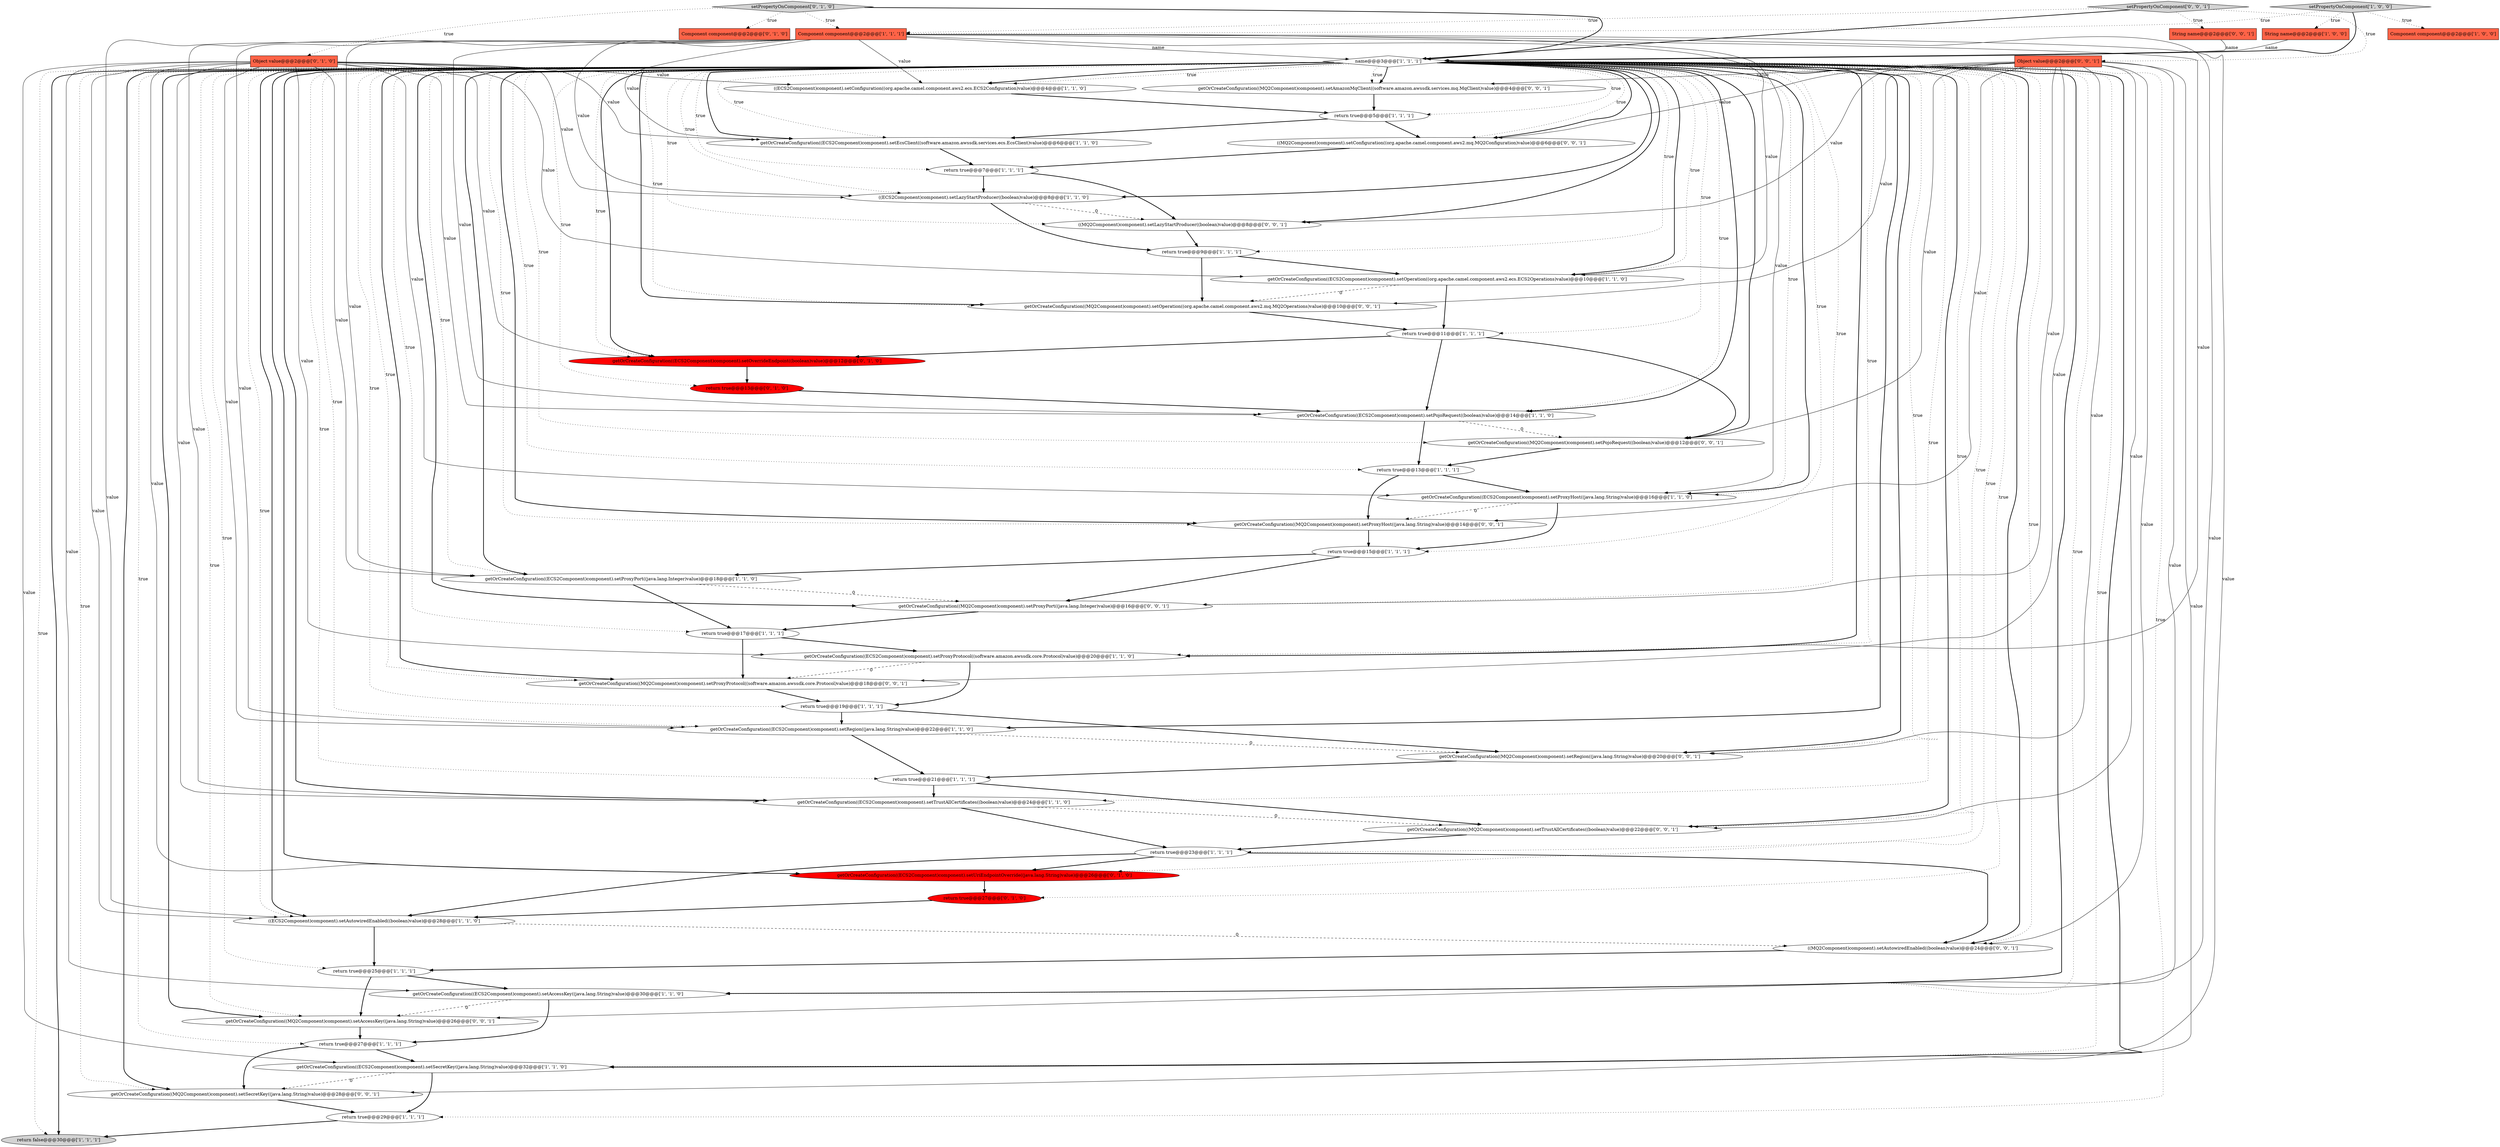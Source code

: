 digraph {
12 [style = filled, label = "getOrCreateConfiguration((ECS2Component)component).setProxyHost((java.lang.String)value)@@@16@@@['1', '1', '0']", fillcolor = white, shape = ellipse image = "AAA0AAABBB1BBB"];
50 [style = filled, label = "getOrCreateConfiguration((MQ2Component)component).setOperation((org.apache.camel.component.aws2.mq.MQ2Operations)value)@@@10@@@['0', '0', '1']", fillcolor = white, shape = ellipse image = "AAA0AAABBB3BBB"];
32 [style = filled, label = "setPropertyOnComponent['0', '1', '0']", fillcolor = lightgray, shape = diamond image = "AAA0AAABBB2BBB"];
38 [style = filled, label = "getOrCreateConfiguration((ECS2Component)component).setUriEndpointOverride((java.lang.String)value)@@@26@@@['0', '1', '0']", fillcolor = red, shape = ellipse image = "AAA1AAABBB2BBB"];
41 [style = filled, label = "getOrCreateConfiguration((MQ2Component)component).setRegion((java.lang.String)value)@@@20@@@['0', '0', '1']", fillcolor = white, shape = ellipse image = "AAA0AAABBB3BBB"];
39 [style = filled, label = "getOrCreateConfiguration((MQ2Component)component).setProxyHost((java.lang.String)value)@@@14@@@['0', '0', '1']", fillcolor = white, shape = ellipse image = "AAA0AAABBB3BBB"];
6 [style = filled, label = "getOrCreateConfiguration((ECS2Component)component).setEcsClient((software.amazon.awssdk.services.ecs.EcsClient)value)@@@6@@@['1', '1', '0']", fillcolor = white, shape = ellipse image = "AAA0AAABBB1BBB"];
22 [style = filled, label = "getOrCreateConfiguration((ECS2Component)component).setTrustAllCertificates((boolean)value)@@@24@@@['1', '1', '0']", fillcolor = white, shape = ellipse image = "AAA0AAABBB1BBB"];
19 [style = filled, label = "getOrCreateConfiguration((ECS2Component)component).setProxyProtocol((software.amazon.awssdk.core.Protocol)value)@@@20@@@['1', '1', '0']", fillcolor = white, shape = ellipse image = "AAA0AAABBB1BBB"];
33 [style = filled, label = "return true@@@27@@@['0', '1', '0']", fillcolor = red, shape = ellipse image = "AAA1AAABBB2BBB"];
52 [style = filled, label = "getOrCreateConfiguration((MQ2Component)component).setAccessKey((java.lang.String)value)@@@26@@@['0', '0', '1']", fillcolor = white, shape = ellipse image = "AAA0AAABBB3BBB"];
18 [style = filled, label = "String name@@@2@@@['1', '0', '0']", fillcolor = tomato, shape = box image = "AAA0AAABBB1BBB"];
5 [style = filled, label = "return true@@@17@@@['1', '1', '1']", fillcolor = white, shape = ellipse image = "AAA0AAABBB1BBB"];
10 [style = filled, label = "return false@@@30@@@['1', '1', '1']", fillcolor = lightgray, shape = ellipse image = "AAA0AAABBB1BBB"];
1 [style = filled, label = "getOrCreateConfiguration((ECS2Component)component).setRegion((java.lang.String)value)@@@22@@@['1', '1', '0']", fillcolor = white, shape = ellipse image = "AAA0AAABBB1BBB"];
40 [style = filled, label = "((MQ2Component)component).setLazyStartProducer((boolean)value)@@@8@@@['0', '0', '1']", fillcolor = white, shape = ellipse image = "AAA0AAABBB3BBB"];
16 [style = filled, label = "name@@@3@@@['1', '1', '1']", fillcolor = white, shape = diamond image = "AAA0AAABBB1BBB"];
54 [style = filled, label = "getOrCreateConfiguration((MQ2Component)component).setTrustAllCertificates((boolean)value)@@@22@@@['0', '0', '1']", fillcolor = white, shape = ellipse image = "AAA0AAABBB3BBB"];
7 [style = filled, label = "Component component@@@2@@@['1', '0', '0']", fillcolor = tomato, shape = box image = "AAA0AAABBB1BBB"];
44 [style = filled, label = "getOrCreateConfiguration((MQ2Component)component).setPojoRequest((boolean)value)@@@12@@@['0', '0', '1']", fillcolor = white, shape = ellipse image = "AAA0AAABBB3BBB"];
25 [style = filled, label = "getOrCreateConfiguration((ECS2Component)component).setSecretKey((java.lang.String)value)@@@32@@@['1', '1', '0']", fillcolor = white, shape = ellipse image = "AAA0AAABBB1BBB"];
28 [style = filled, label = "((ECS2Component)component).setLazyStartProducer((boolean)value)@@@8@@@['1', '1', '0']", fillcolor = white, shape = ellipse image = "AAA0AAABBB1BBB"];
30 [style = filled, label = "getOrCreateConfiguration((ECS2Component)component).setAccessKey((java.lang.String)value)@@@30@@@['1', '1', '0']", fillcolor = white, shape = ellipse image = "AAA0AAABBB1BBB"];
43 [style = filled, label = "getOrCreateConfiguration((MQ2Component)component).setAmazonMqClient((software.amazon.awssdk.services.mq.MqClient)value)@@@4@@@['0', '0', '1']", fillcolor = white, shape = ellipse image = "AAA0AAABBB3BBB"];
46 [style = filled, label = "getOrCreateConfiguration((MQ2Component)component).setSecretKey((java.lang.String)value)@@@28@@@['0', '0', '1']", fillcolor = white, shape = ellipse image = "AAA0AAABBB3BBB"];
47 [style = filled, label = "String name@@@2@@@['0', '0', '1']", fillcolor = tomato, shape = box image = "AAA0AAABBB3BBB"];
48 [style = filled, label = "Object value@@@2@@@['0', '0', '1']", fillcolor = tomato, shape = box image = "AAA0AAABBB3BBB"];
2 [style = filled, label = "return true@@@5@@@['1', '1', '1']", fillcolor = white, shape = ellipse image = "AAA0AAABBB1BBB"];
8 [style = filled, label = "return true@@@19@@@['1', '1', '1']", fillcolor = white, shape = ellipse image = "AAA0AAABBB1BBB"];
31 [style = filled, label = "return true@@@23@@@['1', '1', '1']", fillcolor = white, shape = ellipse image = "AAA0AAABBB1BBB"];
4 [style = filled, label = "getOrCreateConfiguration((ECS2Component)component).setProxyPort((java.lang.Integer)value)@@@18@@@['1', '1', '0']", fillcolor = white, shape = ellipse image = "AAA0AAABBB1BBB"];
0 [style = filled, label = "return true@@@29@@@['1', '1', '1']", fillcolor = white, shape = ellipse image = "AAA0AAABBB1BBB"];
29 [style = filled, label = "return true@@@13@@@['1', '1', '1']", fillcolor = white, shape = ellipse image = "AAA0AAABBB1BBB"];
27 [style = filled, label = "((ECS2Component)component).setAutowiredEnabled((boolean)value)@@@28@@@['1', '1', '0']", fillcolor = white, shape = ellipse image = "AAA0AAABBB1BBB"];
51 [style = filled, label = "setPropertyOnComponent['0', '0', '1']", fillcolor = lightgray, shape = diamond image = "AAA0AAABBB3BBB"];
34 [style = filled, label = "return true@@@13@@@['0', '1', '0']", fillcolor = red, shape = ellipse image = "AAA1AAABBB2BBB"];
26 [style = filled, label = "Component component@@@2@@@['1', '1', '1']", fillcolor = tomato, shape = box image = "AAA0AAABBB1BBB"];
45 [style = filled, label = "getOrCreateConfiguration((MQ2Component)component).setProxyProtocol((software.amazon.awssdk.core.Protocol)value)@@@18@@@['0', '0', '1']", fillcolor = white, shape = ellipse image = "AAA0AAABBB3BBB"];
13 [style = filled, label = "return true@@@11@@@['1', '1', '1']", fillcolor = white, shape = ellipse image = "AAA0AAABBB1BBB"];
49 [style = filled, label = "getOrCreateConfiguration((MQ2Component)component).setProxyPort((java.lang.Integer)value)@@@16@@@['0', '0', '1']", fillcolor = white, shape = ellipse image = "AAA0AAABBB3BBB"];
42 [style = filled, label = "((MQ2Component)component).setAutowiredEnabled((boolean)value)@@@24@@@['0', '0', '1']", fillcolor = white, shape = ellipse image = "AAA0AAABBB3BBB"];
11 [style = filled, label = "getOrCreateConfiguration((ECS2Component)component).setPojoRequest((boolean)value)@@@14@@@['1', '1', '0']", fillcolor = white, shape = ellipse image = "AAA0AAABBB1BBB"];
15 [style = filled, label = "((ECS2Component)component).setConfiguration((org.apache.camel.component.aws2.ecs.ECS2Configuration)value)@@@4@@@['1', '1', '0']", fillcolor = white, shape = ellipse image = "AAA0AAABBB1BBB"];
21 [style = filled, label = "return true@@@7@@@['1', '1', '1']", fillcolor = white, shape = ellipse image = "AAA0AAABBB1BBB"];
23 [style = filled, label = "return true@@@25@@@['1', '1', '1']", fillcolor = white, shape = ellipse image = "AAA0AAABBB1BBB"];
36 [style = filled, label = "Object value@@@2@@@['0', '1', '0']", fillcolor = tomato, shape = box image = "AAA0AAABBB2BBB"];
53 [style = filled, label = "((MQ2Component)component).setConfiguration((org.apache.camel.component.aws2.mq.MQ2Configuration)value)@@@6@@@['0', '0', '1']", fillcolor = white, shape = ellipse image = "AAA0AAABBB3BBB"];
37 [style = filled, label = "getOrCreateConfiguration((ECS2Component)component).setOverrideEndpoint((boolean)value)@@@12@@@['0', '1', '0']", fillcolor = red, shape = ellipse image = "AAA1AAABBB2BBB"];
9 [style = filled, label = "return true@@@9@@@['1', '1', '1']", fillcolor = white, shape = ellipse image = "AAA0AAABBB1BBB"];
3 [style = filled, label = "return true@@@15@@@['1', '1', '1']", fillcolor = white, shape = ellipse image = "AAA0AAABBB1BBB"];
35 [style = filled, label = "Component component@@@2@@@['0', '1', '0']", fillcolor = tomato, shape = box image = "AAA0AAABBB2BBB"];
14 [style = filled, label = "getOrCreateConfiguration((ECS2Component)component).setOperation((org.apache.camel.component.aws2.ecs.ECS2Operations)value)@@@10@@@['1', '1', '0']", fillcolor = white, shape = ellipse image = "AAA0AAABBB1BBB"];
20 [style = filled, label = "setPropertyOnComponent['1', '0', '0']", fillcolor = lightgray, shape = diamond image = "AAA0AAABBB1BBB"];
24 [style = filled, label = "return true@@@21@@@['1', '1', '1']", fillcolor = white, shape = ellipse image = "AAA0AAABBB1BBB"];
17 [style = filled, label = "return true@@@27@@@['1', '1', '1']", fillcolor = white, shape = ellipse image = "AAA0AAABBB1BBB"];
9->50 [style = bold, label=""];
17->25 [style = bold, label=""];
42->23 [style = bold, label=""];
16->37 [style = bold, label=""];
16->9 [style = dotted, label="true"];
16->52 [style = bold, label=""];
16->34 [style = dotted, label="true"];
46->0 [style = bold, label=""];
16->13 [style = dotted, label="true"];
2->6 [style = bold, label=""];
53->21 [style = bold, label=""];
16->17 [style = dotted, label="true"];
36->30 [style = solid, label="value"];
26->27 [style = solid, label="value"];
11->29 [style = bold, label=""];
28->9 [style = bold, label=""];
51->48 [style = dotted, label="true"];
5->45 [style = bold, label=""];
51->26 [style = dotted, label="true"];
51->47 [style = dotted, label="true"];
3->4 [style = bold, label=""];
16->10 [style = dotted, label="true"];
21->28 [style = bold, label=""];
16->41 [style = bold, label=""];
8->1 [style = bold, label=""];
30->52 [style = dashed, label="0"];
2->53 [style = bold, label=""];
20->16 [style = bold, label=""];
36->28 [style = solid, label="value"];
26->6 [style = solid, label="value"];
16->39 [style = dotted, label="true"];
16->49 [style = bold, label=""];
23->52 [style = bold, label=""];
26->25 [style = solid, label="value"];
16->5 [style = dotted, label="true"];
9->14 [style = bold, label=""];
20->18 [style = dotted, label="true"];
16->43 [style = bold, label=""];
16->14 [style = bold, label=""];
16->42 [style = bold, label=""];
26->11 [style = solid, label="value"];
16->38 [style = dotted, label="true"];
16->41 [style = dotted, label="true"];
16->40 [style = dotted, label="true"];
26->15 [style = solid, label="value"];
48->44 [style = solid, label="value"];
36->11 [style = solid, label="value"];
36->25 [style = solid, label="value"];
16->43 [style = dotted, label="true"];
48->52 [style = solid, label="value"];
16->40 [style = bold, label=""];
16->46 [style = dotted, label="true"];
32->35 [style = dotted, label="true"];
23->30 [style = bold, label=""];
16->42 [style = dotted, label="true"];
29->39 [style = bold, label=""];
16->45 [style = bold, label=""];
16->6 [style = bold, label=""];
20->26 [style = dotted, label="true"];
16->52 [style = dotted, label="true"];
16->44 [style = dotted, label="true"];
36->37 [style = solid, label="value"];
4->49 [style = dashed, label="0"];
48->43 [style = solid, label="value"];
32->36 [style = dotted, label="true"];
19->45 [style = dashed, label="0"];
51->16 [style = bold, label=""];
16->19 [style = bold, label=""];
16->4 [style = dotted, label="true"];
13->11 [style = bold, label=""];
26->14 [style = solid, label="value"];
33->27 [style = bold, label=""];
16->33 [style = dotted, label="true"];
47->16 [style = solid, label="name"];
13->37 [style = bold, label=""];
26->1 [style = solid, label="value"];
16->1 [style = dotted, label="true"];
31->27 [style = bold, label=""];
16->14 [style = dotted, label="true"];
48->46 [style = solid, label="value"];
48->53 [style = solid, label="value"];
16->21 [style = dotted, label="true"];
16->49 [style = dotted, label="true"];
16->39 [style = bold, label=""];
49->5 [style = bold, label=""];
16->25 [style = dotted, label="true"];
38->33 [style = bold, label=""];
16->11 [style = dotted, label="true"];
22->54 [style = dashed, label="0"];
12->39 [style = dashed, label="0"];
16->24 [style = dotted, label="true"];
25->0 [style = bold, label=""];
16->8 [style = dotted, label="true"];
17->46 [style = bold, label=""];
36->27 [style = solid, label="value"];
36->12 [style = solid, label="value"];
30->17 [style = bold, label=""];
36->6 [style = solid, label="value"];
16->27 [style = bold, label=""];
26->30 [style = solid, label="value"];
8->41 [style = bold, label=""];
26->4 [style = solid, label="value"];
6->21 [style = bold, label=""];
44->29 [style = bold, label=""];
26->16 [style = solid, label="name"];
48->40 [style = solid, label="value"];
28->40 [style = dashed, label="0"];
11->44 [style = dashed, label="0"];
36->19 [style = solid, label="value"];
43->2 [style = bold, label=""];
40->9 [style = bold, label=""];
31->38 [style = bold, label=""];
50->13 [style = bold, label=""];
20->7 [style = dotted, label="true"];
32->16 [style = bold, label=""];
48->45 [style = solid, label="value"];
27->42 [style = dashed, label="0"];
16->50 [style = bold, label=""];
16->54 [style = bold, label=""];
16->53 [style = dotted, label="true"];
5->19 [style = bold, label=""];
31->42 [style = bold, label=""];
48->41 [style = solid, label="value"];
18->16 [style = solid, label="name"];
16->1 [style = bold, label=""];
16->44 [style = bold, label=""];
48->39 [style = solid, label="value"];
16->30 [style = bold, label=""];
45->8 [style = bold, label=""];
25->46 [style = dashed, label="0"];
26->12 [style = solid, label="value"];
48->49 [style = solid, label="value"];
16->27 [style = dotted, label="true"];
36->22 [style = solid, label="value"];
12->3 [style = bold, label=""];
14->13 [style = bold, label=""];
16->4 [style = bold, label=""];
16->31 [style = dotted, label="true"];
48->54 [style = solid, label="value"];
16->29 [style = dotted, label="true"];
4->5 [style = bold, label=""];
14->50 [style = dashed, label="0"];
36->4 [style = solid, label="value"];
16->15 [style = dotted, label="true"];
16->46 [style = bold, label=""];
16->19 [style = dotted, label="true"];
16->15 [style = bold, label=""];
15->2 [style = bold, label=""];
16->37 [style = dotted, label="true"];
16->12 [style = dotted, label="true"];
16->2 [style = dotted, label="true"];
26->22 [style = solid, label="value"];
16->11 [style = bold, label=""];
26->28 [style = solid, label="value"];
36->1 [style = solid, label="value"];
16->50 [style = dotted, label="true"];
16->54 [style = dotted, label="true"];
16->10 [style = bold, label=""];
41->24 [style = bold, label=""];
16->30 [style = dotted, label="true"];
13->44 [style = bold, label=""];
22->31 [style = bold, label=""];
39->3 [style = bold, label=""];
16->25 [style = bold, label=""];
1->41 [style = dashed, label="0"];
16->22 [style = dotted, label="true"];
16->22 [style = bold, label=""];
36->38 [style = solid, label="value"];
24->22 [style = bold, label=""];
16->23 [style = dotted, label="true"];
16->3 [style = dotted, label="true"];
16->53 [style = bold, label=""];
34->11 [style = bold, label=""];
19->8 [style = bold, label=""];
52->17 [style = bold, label=""];
26->19 [style = solid, label="value"];
16->45 [style = dotted, label="true"];
24->54 [style = bold, label=""];
36->15 [style = solid, label="value"];
0->10 [style = bold, label=""];
29->12 [style = bold, label=""];
48->50 [style = solid, label="value"];
16->0 [style = dotted, label="true"];
16->28 [style = bold, label=""];
54->31 [style = bold, label=""];
1->24 [style = bold, label=""];
37->34 [style = bold, label=""];
21->40 [style = bold, label=""];
32->26 [style = dotted, label="true"];
27->23 [style = bold, label=""];
3->49 [style = bold, label=""];
16->28 [style = dotted, label="true"];
36->14 [style = solid, label="value"];
48->42 [style = solid, label="value"];
16->12 [style = bold, label=""];
16->38 [style = bold, label=""];
16->6 [style = dotted, label="true"];
}

